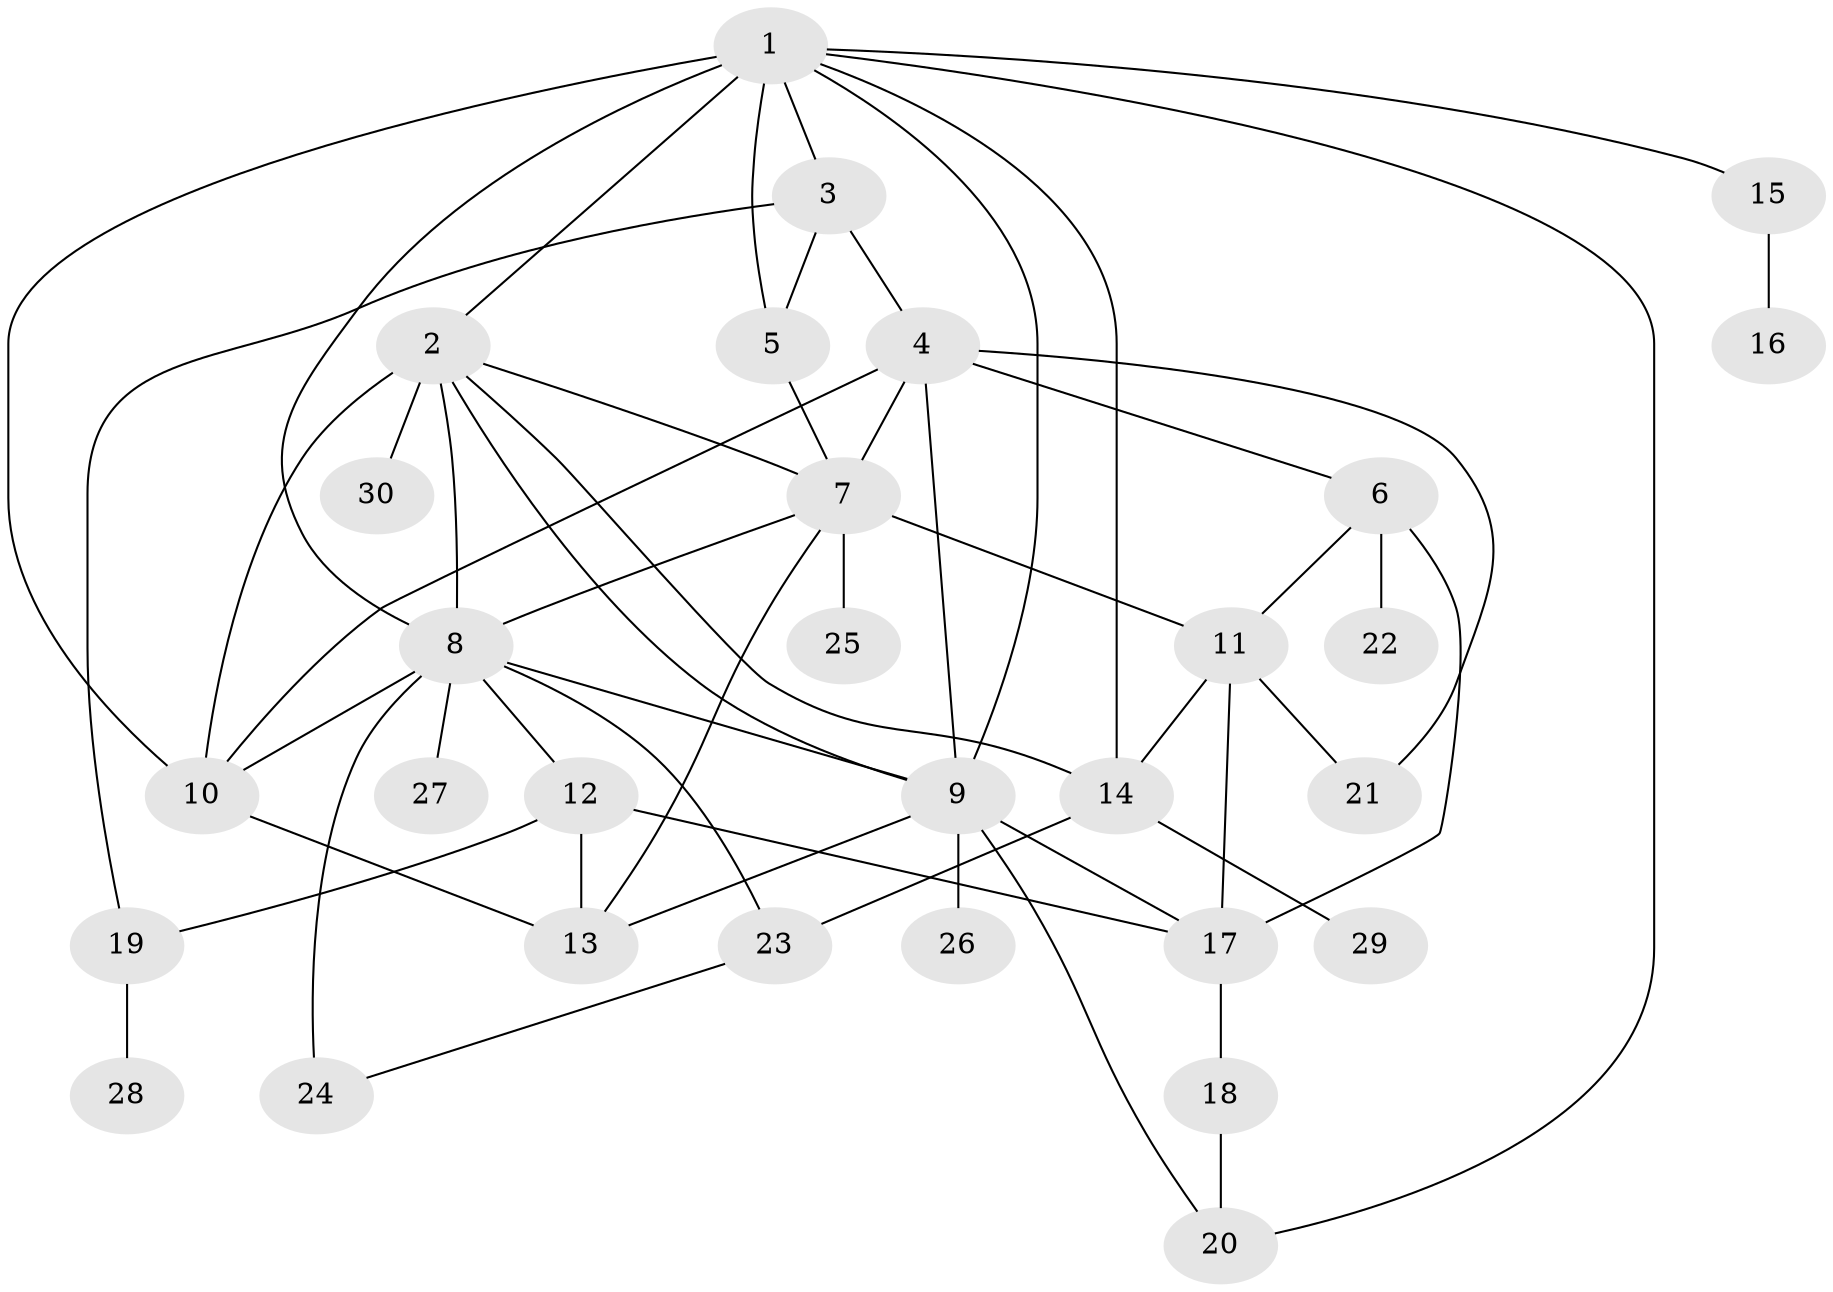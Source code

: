 // original degree distribution, {4: 0.2191780821917808, 2: 0.273972602739726, 3: 0.2465753424657534, 6: 0.0410958904109589, 8: 0.0273972602739726, 5: 0.0273972602739726, 1: 0.1643835616438356}
// Generated by graph-tools (version 1.1) at 2025/48/03/04/25 22:48:52]
// undirected, 30 vertices, 55 edges
graph export_dot {
  node [color=gray90,style=filled];
  1;
  2;
  3;
  4;
  5;
  6;
  7;
  8;
  9;
  10;
  11;
  12;
  13;
  14;
  15;
  16;
  17;
  18;
  19;
  20;
  21;
  22;
  23;
  24;
  25;
  26;
  27;
  28;
  29;
  30;
  1 -- 2 [weight=1.0];
  1 -- 3 [weight=1.0];
  1 -- 5 [weight=1.0];
  1 -- 8 [weight=2.0];
  1 -- 9 [weight=1.0];
  1 -- 10 [weight=1.0];
  1 -- 14 [weight=1.0];
  1 -- 15 [weight=1.0];
  1 -- 20 [weight=1.0];
  2 -- 7 [weight=1.0];
  2 -- 8 [weight=1.0];
  2 -- 9 [weight=1.0];
  2 -- 10 [weight=4.0];
  2 -- 14 [weight=1.0];
  2 -- 30 [weight=1.0];
  3 -- 4 [weight=1.0];
  3 -- 5 [weight=1.0];
  3 -- 19 [weight=1.0];
  4 -- 6 [weight=1.0];
  4 -- 7 [weight=1.0];
  4 -- 9 [weight=1.0];
  4 -- 10 [weight=2.0];
  4 -- 21 [weight=1.0];
  5 -- 7 [weight=3.0];
  6 -- 11 [weight=1.0];
  6 -- 17 [weight=2.0];
  6 -- 22 [weight=1.0];
  7 -- 8 [weight=1.0];
  7 -- 11 [weight=1.0];
  7 -- 13 [weight=1.0];
  7 -- 25 [weight=1.0];
  8 -- 9 [weight=1.0];
  8 -- 10 [weight=1.0];
  8 -- 12 [weight=2.0];
  8 -- 23 [weight=1.0];
  8 -- 24 [weight=2.0];
  8 -- 27 [weight=1.0];
  9 -- 13 [weight=1.0];
  9 -- 17 [weight=1.0];
  9 -- 20 [weight=1.0];
  9 -- 26 [weight=2.0];
  10 -- 13 [weight=1.0];
  11 -- 14 [weight=1.0];
  11 -- 17 [weight=1.0];
  11 -- 21 [weight=1.0];
  12 -- 13 [weight=2.0];
  12 -- 17 [weight=1.0];
  12 -- 19 [weight=1.0];
  14 -- 23 [weight=1.0];
  14 -- 29 [weight=1.0];
  15 -- 16 [weight=1.0];
  17 -- 18 [weight=1.0];
  18 -- 20 [weight=1.0];
  19 -- 28 [weight=1.0];
  23 -- 24 [weight=1.0];
}
